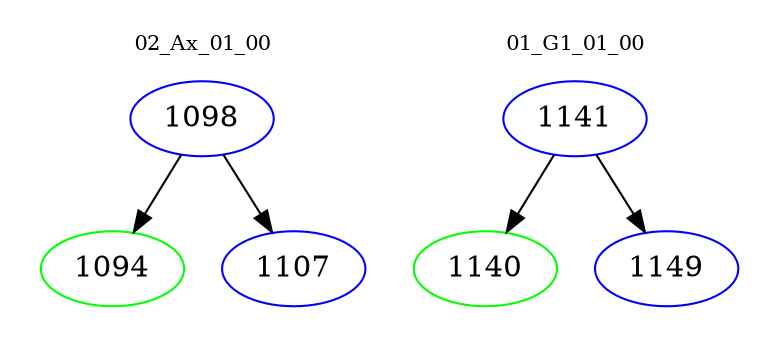 digraph{
subgraph cluster_0 {
color = white
label = "02_Ax_01_00";
fontsize=10;
T0_1098 [label="1098", color="blue"]
T0_1098 -> T0_1094 [color="black"]
T0_1094 [label="1094", color="green"]
T0_1098 -> T0_1107 [color="black"]
T0_1107 [label="1107", color="blue"]
}
subgraph cluster_1 {
color = white
label = "01_G1_01_00";
fontsize=10;
T1_1141 [label="1141", color="blue"]
T1_1141 -> T1_1140 [color="black"]
T1_1140 [label="1140", color="green"]
T1_1141 -> T1_1149 [color="black"]
T1_1149 [label="1149", color="blue"]
}
}
